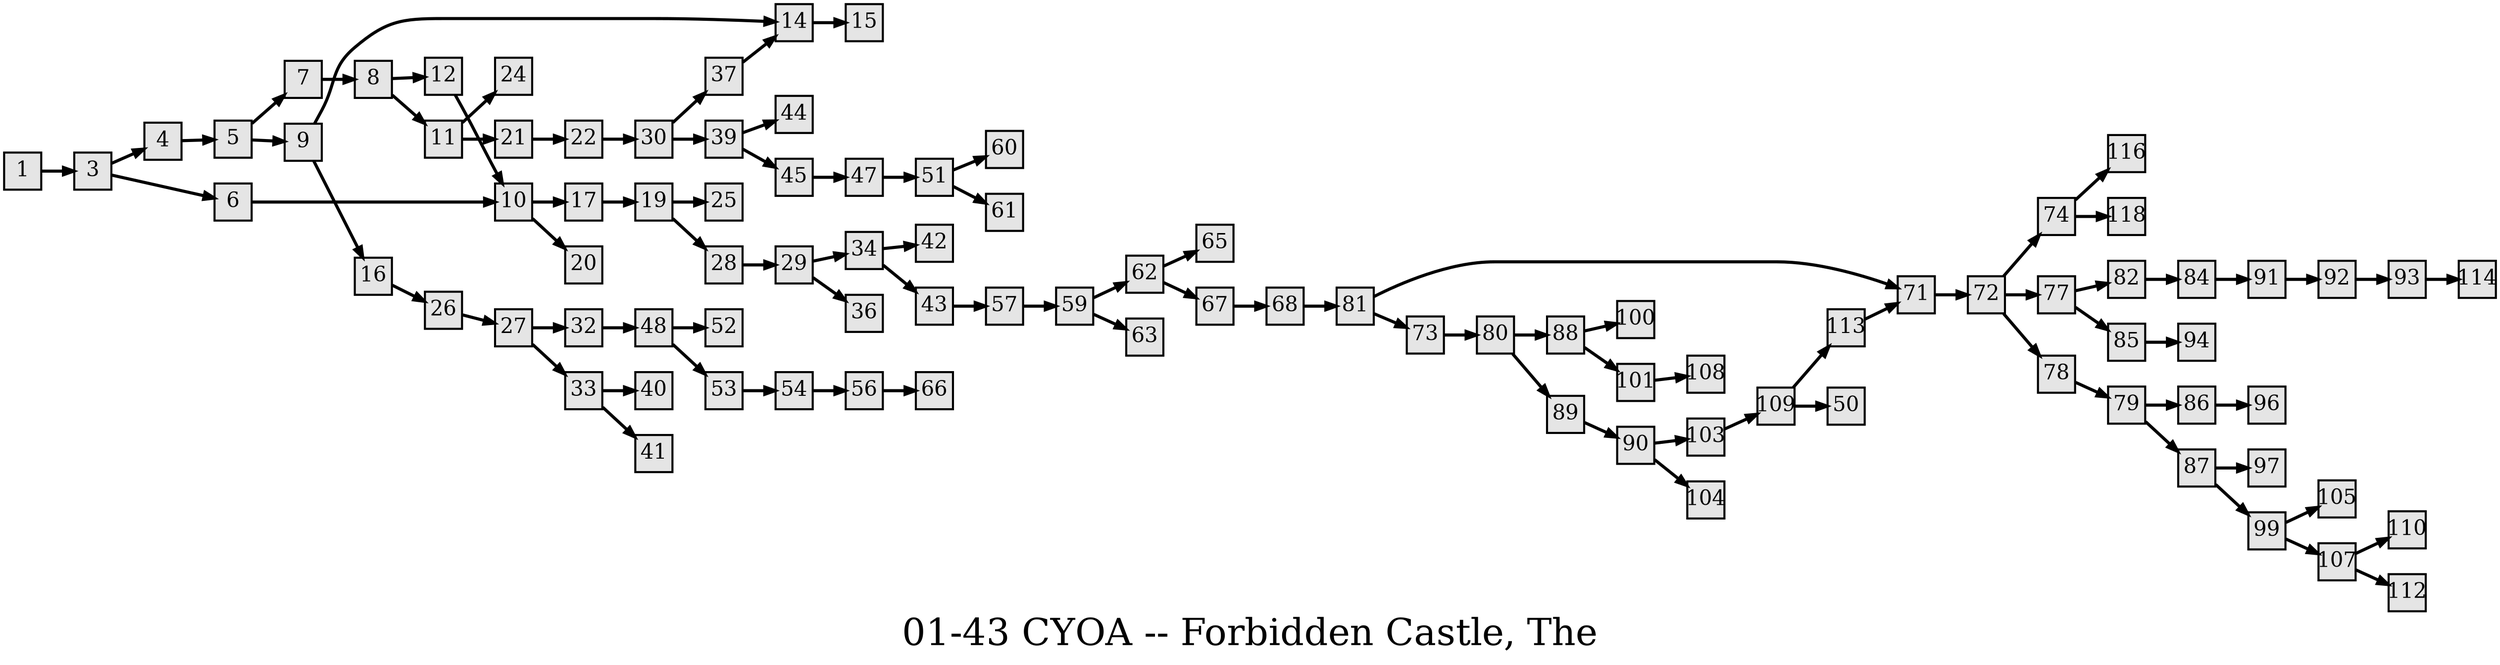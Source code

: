 digraph g{
  graph [ label="01-43 CYOA -- Forbidden Castle, The" rankdir=LR, ordering=out, fontsize=36, nodesep="0.35", ranksep="0.45"];
  node  [shape=rect, penwidth=2, fontsize=20, style=filled, fillcolor=grey90, margin="0,0", labelfloat=true, regular=true, fixedsize=true];
  edge  [labelfloat=true, penwidth=3, fontsize=12];
  // ---;
  // group  : Katz;
  // id     : 01-43;
  // gbid   : 520;
  // series : CYOA;
  // title  : Forbidden Castle, The;
  // author : Edward Packard;
  // credit:;
  // - name : Juliet Way-Henthorn;
  // role : encoder;
  // date : 2017-08-17;
  // - name : Jeremy Douglass;
  // role : editor;
  // date : 2017-10-19;
  // render:;
  // - name   : small;
  // styles : gvStyles-small.txt;
  // engine : dot;
  // comment: >;
  
  // ---;
  
  // From | To | Label;
  
  1 -> 3;
  3 -> 4;
  3 -> 6;
  4 -> 5;
  5 -> 7;
  5 -> 9;
  6 -> 10;
  7 -> 8;
  8 -> 12;
  8 -> 11;
  9 -> 14;
  9 -> 16;
  10 -> 17;
  10 -> 20;
  11 -> 21;
  11 -> 24;
  12 -> 10;
  14 -> 15;
  16 -> 26;
  17 -> 19;
  19 -> 25;
  19 -> 28;
  21 -> 22;
  22 -> 30;
  26 -> 27;
  27 -> 32;
  27 -> 33;
  28 -> 29;
  29 -> 34;
  29 -> 36;
  30 -> 37;
  30 -> 39;
  32 -> 48;
  33 -> 40;
  33 -> 41;
  34 -> 42;
  34 -> 43;
  37 -> 14;
  39 -> 44;
  39 -> 45;
  43 -> 57;
  45 -> 47;
  47 -> 51;
  48 -> 52;
  48 -> 53;
  51 -> 60;
  51 -> 61;
  53 -> 54;
  54 -> 56;
  56 -> 66;
  57 -> 59;
  59 -> 62;
  59 -> 63;
  62 -> 65;
  62 -> 67;
  67 -> 68;
  68 -> 81;
  71 -> 72;
  72 -> 74;
  72 -> 77;
  72 -> 78;
  73 -> 80;
  74 -> 116;
  74 -> 118;
  77 -> 82;
  77 -> 85;
  78 -> 79;
  79 -> 86;
  79 -> 87;
  80 -> 88;
  80 -> 89;
  81 -> 71;
  81 -> 73;
  82 -> 84;
  84 -> 91;
  85 -> 94;
  86 -> 96;
  87 -> 97;
  87 -> 99;
  88 -> 100;
  88 -> 101;
  89 -> 90;
  90 -> 103;
  90 -> 104;
  91 -> 92;
  92 -> 93;
  93 -> 114;
  99 -> 105;
  99 -> 107;
  101 -> 108;
  103 -> 109;
  107 -> 110;
  107 -> 112;
  109 -> 113;
  109 -> 50;
  113 -> 71;
}

